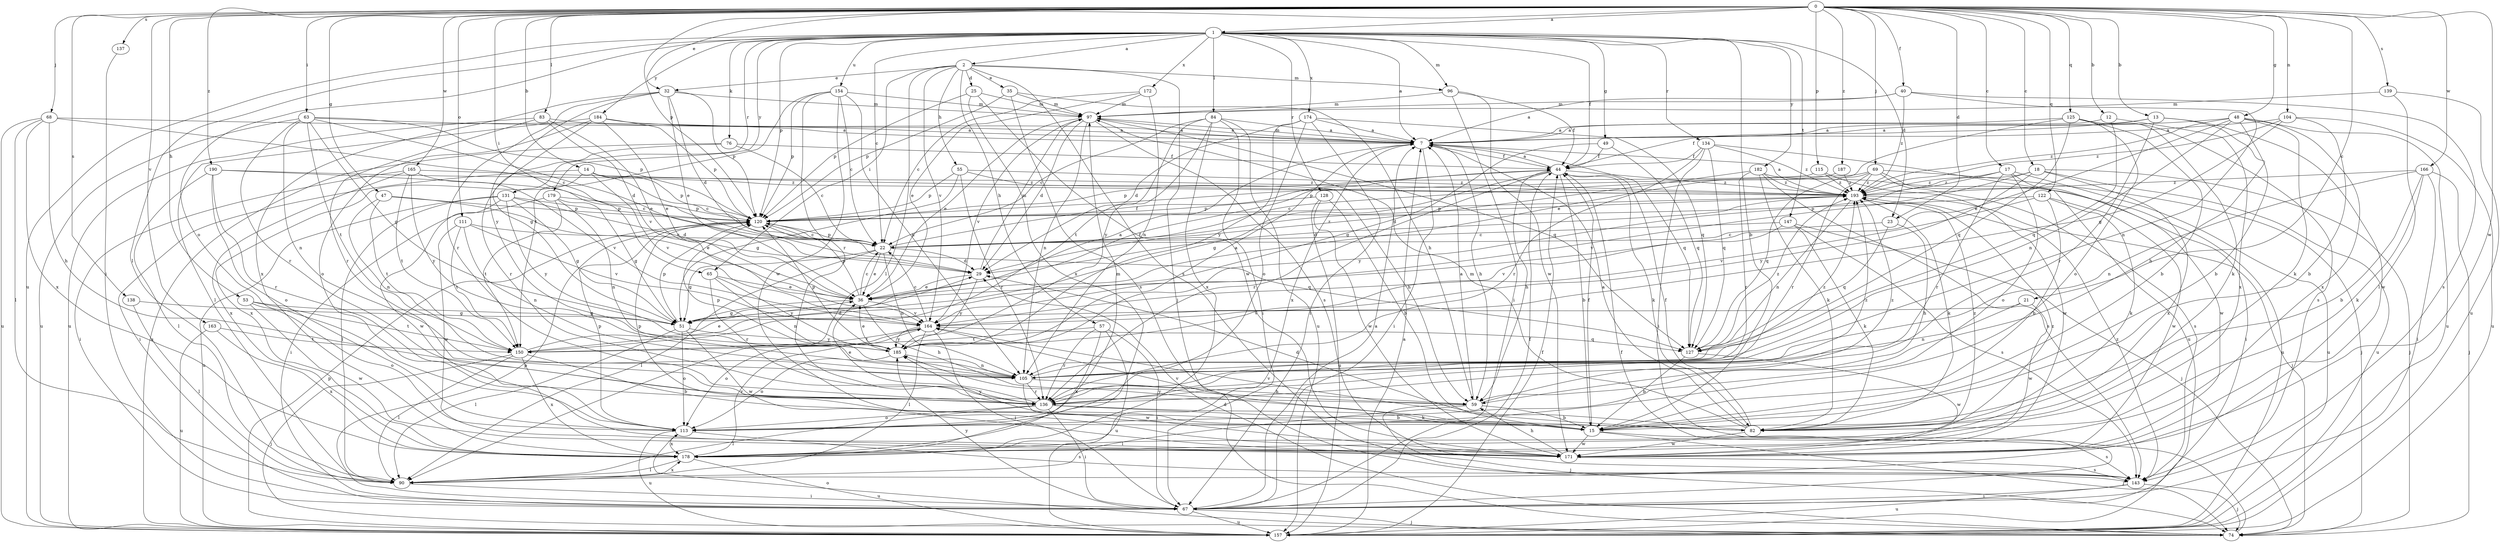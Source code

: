 strict digraph  {
0;
1;
2;
7;
12;
13;
14;
15;
17;
18;
21;
22;
23;
25;
29;
32;
35;
36;
40;
44;
47;
48;
49;
51;
53;
55;
57;
59;
63;
65;
67;
68;
69;
74;
76;
82;
83;
84;
90;
96;
97;
104;
105;
111;
113;
115;
120;
122;
125;
127;
128;
131;
134;
136;
137;
138;
139;
143;
147;
150;
154;
157;
163;
164;
165;
166;
171;
172;
174;
178;
179;
182;
184;
185;
187;
190;
193;
0 -> 1  [label=a];
0 -> 12  [label=b];
0 -> 13  [label=b];
0 -> 14  [label=b];
0 -> 17  [label=c];
0 -> 18  [label=c];
0 -> 21  [label=c];
0 -> 23  [label=d];
0 -> 32  [label=e];
0 -> 40  [label=f];
0 -> 47  [label=g];
0 -> 48  [label=g];
0 -> 53  [label=h];
0 -> 63  [label=i];
0 -> 65  [label=i];
0 -> 68  [label=j];
0 -> 69  [label=j];
0 -> 83  [label=l];
0 -> 104  [label=n];
0 -> 111  [label=o];
0 -> 115  [label=p];
0 -> 120  [label=p];
0 -> 122  [label=q];
0 -> 125  [label=q];
0 -> 137  [label=s];
0 -> 138  [label=s];
0 -> 139  [label=s];
0 -> 163  [label=v];
0 -> 165  [label=w];
0 -> 166  [label=w];
0 -> 171  [label=w];
0 -> 187  [label=z];
0 -> 190  [label=z];
1 -> 2  [label=a];
1 -> 7  [label=a];
1 -> 15  [label=b];
1 -> 22  [label=c];
1 -> 23  [label=d];
1 -> 44  [label=f];
1 -> 49  [label=g];
1 -> 76  [label=k];
1 -> 84  [label=l];
1 -> 90  [label=l];
1 -> 96  [label=m];
1 -> 113  [label=o];
1 -> 120  [label=p];
1 -> 128  [label=r];
1 -> 131  [label=r];
1 -> 134  [label=r];
1 -> 147  [label=t];
1 -> 154  [label=u];
1 -> 157  [label=u];
1 -> 172  [label=x];
1 -> 174  [label=x];
1 -> 179  [label=y];
1 -> 182  [label=y];
1 -> 184  [label=y];
2 -> 25  [label=d];
2 -> 32  [label=e];
2 -> 35  [label=e];
2 -> 55  [label=h];
2 -> 57  [label=h];
2 -> 65  [label=i];
2 -> 74  [label=j];
2 -> 90  [label=l];
2 -> 96  [label=m];
2 -> 143  [label=s];
2 -> 164  [label=v];
7 -> 44  [label=f];
7 -> 59  [label=h];
7 -> 67  [label=i];
7 -> 97  [label=m];
7 -> 127  [label=q];
7 -> 178  [label=x];
12 -> 7  [label=a];
12 -> 127  [label=q];
12 -> 178  [label=x];
13 -> 7  [label=a];
13 -> 44  [label=f];
13 -> 59  [label=h];
13 -> 136  [label=r];
13 -> 171  [label=w];
14 -> 22  [label=c];
14 -> 67  [label=i];
14 -> 120  [label=p];
14 -> 164  [label=v];
14 -> 178  [label=x];
14 -> 193  [label=z];
15 -> 44  [label=f];
15 -> 74  [label=j];
15 -> 120  [label=p];
15 -> 143  [label=s];
15 -> 164  [label=v];
15 -> 171  [label=w];
15 -> 185  [label=y];
17 -> 113  [label=o];
17 -> 136  [label=r];
17 -> 157  [label=u];
17 -> 171  [label=w];
17 -> 185  [label=y];
17 -> 193  [label=z];
18 -> 74  [label=j];
18 -> 157  [label=u];
18 -> 164  [label=v];
18 -> 178  [label=x];
18 -> 185  [label=y];
18 -> 193  [label=z];
21 -> 105  [label=n];
21 -> 164  [label=v];
21 -> 171  [label=w];
22 -> 29  [label=d];
22 -> 36  [label=e];
22 -> 44  [label=f];
22 -> 51  [label=g];
22 -> 90  [label=l];
22 -> 105  [label=n];
22 -> 120  [label=p];
22 -> 193  [label=z];
23 -> 22  [label=c];
23 -> 59  [label=h];
23 -> 127  [label=q];
25 -> 97  [label=m];
25 -> 120  [label=p];
25 -> 171  [label=w];
25 -> 178  [label=x];
29 -> 36  [label=e];
29 -> 97  [label=m];
29 -> 185  [label=y];
32 -> 29  [label=d];
32 -> 36  [label=e];
32 -> 97  [label=m];
32 -> 120  [label=p];
32 -> 136  [label=r];
32 -> 178  [label=x];
32 -> 185  [label=y];
35 -> 59  [label=h];
35 -> 97  [label=m];
35 -> 120  [label=p];
35 -> 143  [label=s];
36 -> 22  [label=c];
36 -> 44  [label=f];
36 -> 51  [label=g];
36 -> 59  [label=h];
36 -> 120  [label=p];
36 -> 164  [label=v];
40 -> 7  [label=a];
40 -> 97  [label=m];
40 -> 105  [label=n];
40 -> 143  [label=s];
40 -> 193  [label=z];
44 -> 7  [label=a];
44 -> 15  [label=b];
44 -> 51  [label=g];
44 -> 59  [label=h];
44 -> 82  [label=k];
44 -> 136  [label=r];
44 -> 193  [label=z];
47 -> 36  [label=e];
47 -> 105  [label=n];
47 -> 120  [label=p];
47 -> 150  [label=t];
48 -> 7  [label=a];
48 -> 15  [label=b];
48 -> 36  [label=e];
48 -> 82  [label=k];
48 -> 105  [label=n];
48 -> 157  [label=u];
48 -> 178  [label=x];
48 -> 193  [label=z];
49 -> 44  [label=f];
49 -> 51  [label=g];
49 -> 127  [label=q];
51 -> 7  [label=a];
51 -> 90  [label=l];
51 -> 113  [label=o];
51 -> 120  [label=p];
51 -> 171  [label=w];
51 -> 185  [label=y];
53 -> 51  [label=g];
53 -> 113  [label=o];
53 -> 150  [label=t];
53 -> 171  [label=w];
55 -> 51  [label=g];
55 -> 59  [label=h];
55 -> 120  [label=p];
55 -> 136  [label=r];
55 -> 193  [label=z];
57 -> 67  [label=i];
57 -> 136  [label=r];
57 -> 150  [label=t];
57 -> 157  [label=u];
57 -> 178  [label=x];
59 -> 7  [label=a];
59 -> 15  [label=b];
59 -> 74  [label=j];
59 -> 90  [label=l];
59 -> 193  [label=z];
63 -> 7  [label=a];
63 -> 29  [label=d];
63 -> 51  [label=g];
63 -> 105  [label=n];
63 -> 120  [label=p];
63 -> 136  [label=r];
63 -> 150  [label=t];
63 -> 157  [label=u];
65 -> 36  [label=e];
65 -> 105  [label=n];
65 -> 136  [label=r];
65 -> 185  [label=y];
67 -> 7  [label=a];
67 -> 44  [label=f];
67 -> 74  [label=j];
67 -> 120  [label=p];
67 -> 157  [label=u];
67 -> 185  [label=y];
68 -> 7  [label=a];
68 -> 22  [label=c];
68 -> 59  [label=h];
68 -> 90  [label=l];
68 -> 157  [label=u];
68 -> 178  [label=x];
69 -> 67  [label=i];
69 -> 74  [label=j];
69 -> 120  [label=p];
69 -> 127  [label=q];
69 -> 136  [label=r];
69 -> 143  [label=s];
69 -> 193  [label=z];
74 -> 29  [label=d];
74 -> 44  [label=f];
74 -> 113  [label=o];
76 -> 22  [label=c];
76 -> 44  [label=f];
76 -> 136  [label=r];
76 -> 157  [label=u];
82 -> 7  [label=a];
82 -> 29  [label=d];
82 -> 44  [label=f];
82 -> 97  [label=m];
82 -> 164  [label=v];
82 -> 171  [label=w];
82 -> 185  [label=y];
82 -> 193  [label=z];
83 -> 7  [label=a];
83 -> 36  [label=e];
83 -> 136  [label=r];
83 -> 157  [label=u];
83 -> 164  [label=v];
84 -> 7  [label=a];
84 -> 22  [label=c];
84 -> 67  [label=i];
84 -> 150  [label=t];
84 -> 157  [label=u];
84 -> 178  [label=x];
84 -> 185  [label=y];
90 -> 67  [label=i];
90 -> 178  [label=x];
96 -> 44  [label=f];
96 -> 67  [label=i];
96 -> 97  [label=m];
96 -> 171  [label=w];
97 -> 7  [label=a];
97 -> 29  [label=d];
97 -> 36  [label=e];
97 -> 105  [label=n];
97 -> 127  [label=q];
97 -> 143  [label=s];
97 -> 164  [label=v];
104 -> 7  [label=a];
104 -> 15  [label=b];
104 -> 51  [label=g];
104 -> 157  [label=u];
104 -> 193  [label=z];
105 -> 59  [label=h];
105 -> 120  [label=p];
105 -> 136  [label=r];
105 -> 171  [label=w];
105 -> 193  [label=z];
111 -> 22  [label=c];
111 -> 105  [label=n];
111 -> 150  [label=t];
111 -> 164  [label=v];
111 -> 171  [label=w];
113 -> 97  [label=m];
113 -> 120  [label=p];
113 -> 143  [label=s];
113 -> 157  [label=u];
113 -> 178  [label=x];
115 -> 120  [label=p];
115 -> 171  [label=w];
115 -> 193  [label=z];
120 -> 22  [label=c];
120 -> 127  [label=q];
122 -> 15  [label=b];
122 -> 82  [label=k];
122 -> 120  [label=p];
122 -> 164  [label=v];
122 -> 171  [label=w];
125 -> 7  [label=a];
125 -> 15  [label=b];
125 -> 36  [label=e];
125 -> 82  [label=k];
125 -> 113  [label=o];
125 -> 127  [label=q];
125 -> 143  [label=s];
127 -> 15  [label=b];
127 -> 171  [label=w];
127 -> 193  [label=z];
128 -> 15  [label=b];
128 -> 120  [label=p];
128 -> 157  [label=u];
128 -> 171  [label=w];
131 -> 29  [label=d];
131 -> 51  [label=g];
131 -> 90  [label=l];
131 -> 120  [label=p];
131 -> 157  [label=u];
131 -> 171  [label=w];
131 -> 185  [label=y];
134 -> 44  [label=f];
134 -> 67  [label=i];
134 -> 127  [label=q];
134 -> 136  [label=r];
134 -> 157  [label=u];
134 -> 193  [label=z];
136 -> 15  [label=b];
136 -> 36  [label=e];
136 -> 67  [label=i];
136 -> 82  [label=k];
136 -> 90  [label=l];
136 -> 113  [label=o];
136 -> 193  [label=z];
137 -> 67  [label=i];
138 -> 51  [label=g];
138 -> 90  [label=l];
139 -> 90  [label=l];
139 -> 97  [label=m];
139 -> 157  [label=u];
143 -> 67  [label=i];
143 -> 74  [label=j];
143 -> 157  [label=u];
143 -> 193  [label=z];
147 -> 22  [label=c];
147 -> 74  [label=j];
147 -> 82  [label=k];
147 -> 143  [label=s];
147 -> 164  [label=v];
150 -> 15  [label=b];
150 -> 29  [label=d];
150 -> 36  [label=e];
150 -> 74  [label=j];
150 -> 90  [label=l];
150 -> 178  [label=x];
154 -> 22  [label=c];
154 -> 97  [label=m];
154 -> 105  [label=n];
154 -> 120  [label=p];
154 -> 136  [label=r];
154 -> 150  [label=t];
154 -> 171  [label=w];
157 -> 7  [label=a];
157 -> 44  [label=f];
157 -> 120  [label=p];
163 -> 150  [label=t];
163 -> 157  [label=u];
163 -> 178  [label=x];
164 -> 22  [label=c];
164 -> 67  [label=i];
164 -> 90  [label=l];
164 -> 113  [label=o];
164 -> 127  [label=q];
164 -> 150  [label=t];
164 -> 185  [label=y];
165 -> 67  [label=i];
165 -> 150  [label=t];
165 -> 164  [label=v];
165 -> 178  [label=x];
165 -> 185  [label=y];
165 -> 193  [label=z];
166 -> 15  [label=b];
166 -> 67  [label=i];
166 -> 74  [label=j];
166 -> 82  [label=k];
166 -> 105  [label=n];
166 -> 193  [label=z];
171 -> 59  [label=h];
171 -> 143  [label=s];
172 -> 22  [label=c];
172 -> 36  [label=e];
172 -> 97  [label=m];
172 -> 105  [label=n];
174 -> 7  [label=a];
174 -> 29  [label=d];
174 -> 67  [label=i];
174 -> 113  [label=o];
174 -> 127  [label=q];
174 -> 185  [label=y];
178 -> 90  [label=l];
178 -> 157  [label=u];
178 -> 164  [label=v];
178 -> 193  [label=z];
179 -> 51  [label=g];
179 -> 67  [label=i];
179 -> 105  [label=n];
179 -> 120  [label=p];
179 -> 150  [label=t];
182 -> 29  [label=d];
182 -> 82  [label=k];
182 -> 136  [label=r];
182 -> 143  [label=s];
182 -> 157  [label=u];
182 -> 193  [label=z];
184 -> 7  [label=a];
184 -> 36  [label=e];
184 -> 51  [label=g];
184 -> 90  [label=l];
184 -> 113  [label=o];
184 -> 120  [label=p];
185 -> 7  [label=a];
185 -> 36  [label=e];
185 -> 105  [label=n];
185 -> 113  [label=o];
185 -> 120  [label=p];
187 -> 22  [label=c];
187 -> 193  [label=z];
190 -> 22  [label=c];
190 -> 90  [label=l];
190 -> 113  [label=o];
190 -> 136  [label=r];
190 -> 193  [label=z];
193 -> 7  [label=a];
193 -> 29  [label=d];
193 -> 74  [label=j];
193 -> 82  [label=k];
193 -> 105  [label=n];
193 -> 120  [label=p];
}

